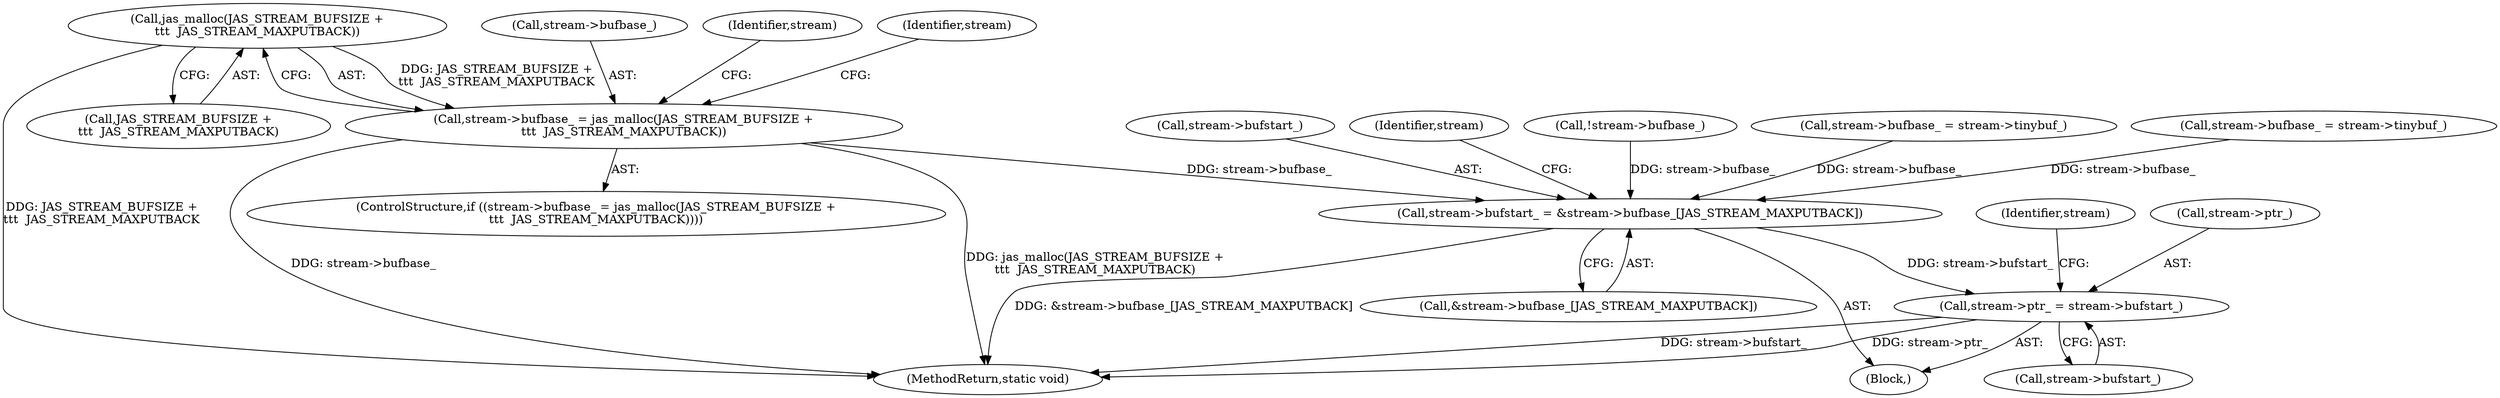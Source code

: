 digraph "0_jasper_d42b2388f7f8e0332c846675133acea151fc557a_30@API" {
"1000134" [label="(Call,jas_malloc(JAS_STREAM_BUFSIZE +\n\t\t\t  JAS_STREAM_MAXPUTBACK))"];
"1000130" [label="(Call,stream->bufbase_ = jas_malloc(JAS_STREAM_BUFSIZE +\n\t\t\t  JAS_STREAM_MAXPUTBACK))"];
"1000193" [label="(Call,stream->bufstart_ = &stream->bufbase_[JAS_STREAM_MAXPUTBACK])"];
"1000203" [label="(Call,stream->ptr_ = stream->bufstart_)"];
"1000193" [label="(Call,stream->bufstart_ = &stream->bufbase_[JAS_STREAM_MAXPUTBACK])"];
"1000212" [label="(Identifier,stream)"];
"1000141" [label="(Identifier,stream)"];
"1000205" [label="(Identifier,stream)"];
"1000130" [label="(Call,stream->bufbase_ = jas_malloc(JAS_STREAM_BUFSIZE +\n\t\t\t  JAS_STREAM_MAXPUTBACK))"];
"1000129" [label="(ControlStructure,if ((stream->bufbase_ = jas_malloc(JAS_STREAM_BUFSIZE +\n\t\t\t  JAS_STREAM_MAXPUTBACK))))"];
"1000131" [label="(Call,stream->bufbase_)"];
"1000116" [label="(Call,!stream->bufbase_)"];
"1000203" [label="(Call,stream->ptr_ = stream->bufstart_)"];
"1000135" [label="(Call,JAS_STREAM_BUFSIZE +\n\t\t\t  JAS_STREAM_MAXPUTBACK)"];
"1000181" [label="(Call,stream->bufbase_ = stream->tinybuf_)"];
"1000222" [label="(MethodReturn,static void)"];
"1000197" [label="(Call,&stream->bufbase_[JAS_STREAM_MAXPUTBACK])"];
"1000207" [label="(Call,stream->bufstart_)"];
"1000153" [label="(Identifier,stream)"];
"1000114" [label="(Block,)"];
"1000134" [label="(Call,jas_malloc(JAS_STREAM_BUFSIZE +\n\t\t\t  JAS_STREAM_MAXPUTBACK))"];
"1000151" [label="(Call,stream->bufbase_ = stream->tinybuf_)"];
"1000204" [label="(Call,stream->ptr_)"];
"1000194" [label="(Call,stream->bufstart_)"];
"1000134" -> "1000130"  [label="AST: "];
"1000134" -> "1000135"  [label="CFG: "];
"1000135" -> "1000134"  [label="AST: "];
"1000130" -> "1000134"  [label="CFG: "];
"1000134" -> "1000222"  [label="DDG: JAS_STREAM_BUFSIZE +\n\t\t\t  JAS_STREAM_MAXPUTBACK"];
"1000134" -> "1000130"  [label="DDG: JAS_STREAM_BUFSIZE +\n\t\t\t  JAS_STREAM_MAXPUTBACK"];
"1000130" -> "1000129"  [label="AST: "];
"1000131" -> "1000130"  [label="AST: "];
"1000141" -> "1000130"  [label="CFG: "];
"1000153" -> "1000130"  [label="CFG: "];
"1000130" -> "1000222"  [label="DDG: jas_malloc(JAS_STREAM_BUFSIZE +\n\t\t\t  JAS_STREAM_MAXPUTBACK)"];
"1000130" -> "1000222"  [label="DDG: stream->bufbase_"];
"1000130" -> "1000193"  [label="DDG: stream->bufbase_"];
"1000193" -> "1000114"  [label="AST: "];
"1000193" -> "1000197"  [label="CFG: "];
"1000194" -> "1000193"  [label="AST: "];
"1000197" -> "1000193"  [label="AST: "];
"1000205" -> "1000193"  [label="CFG: "];
"1000193" -> "1000222"  [label="DDG: &stream->bufbase_[JAS_STREAM_MAXPUTBACK]"];
"1000151" -> "1000193"  [label="DDG: stream->bufbase_"];
"1000181" -> "1000193"  [label="DDG: stream->bufbase_"];
"1000116" -> "1000193"  [label="DDG: stream->bufbase_"];
"1000193" -> "1000203"  [label="DDG: stream->bufstart_"];
"1000203" -> "1000114"  [label="AST: "];
"1000203" -> "1000207"  [label="CFG: "];
"1000204" -> "1000203"  [label="AST: "];
"1000207" -> "1000203"  [label="AST: "];
"1000212" -> "1000203"  [label="CFG: "];
"1000203" -> "1000222"  [label="DDG: stream->bufstart_"];
"1000203" -> "1000222"  [label="DDG: stream->ptr_"];
}
